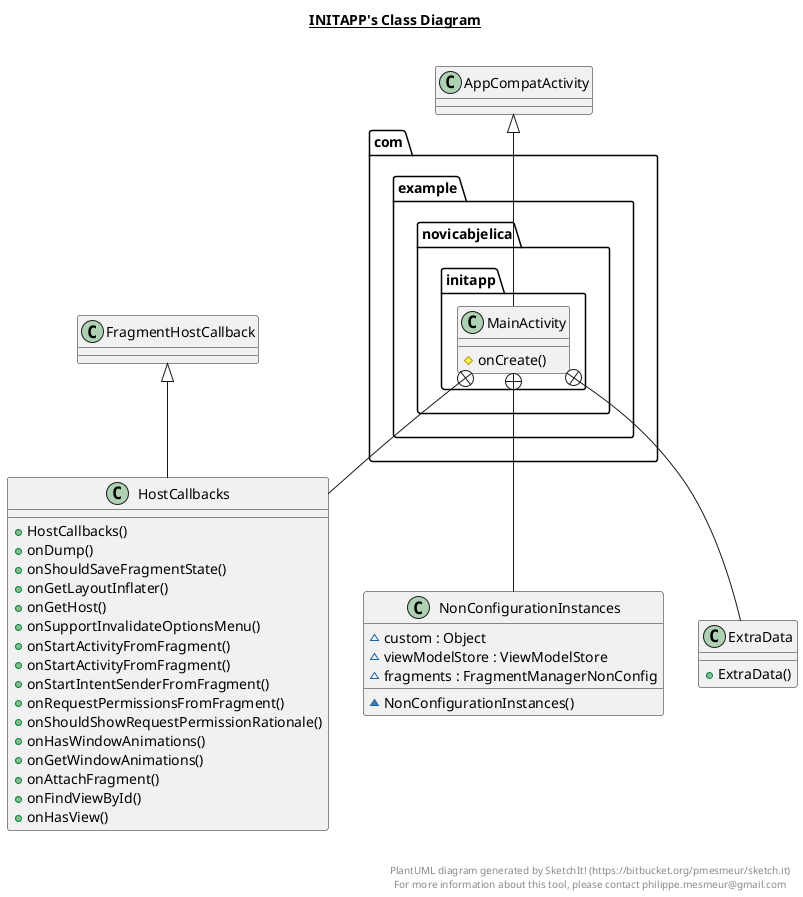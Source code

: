 @startuml

title __INITAPP's Class Diagram__\n

  package com.example.novicabjelica.initapp {
    class MainActivity {
        # onCreate()
    }
  }
  

  class HostCallbacks {
      + HostCallbacks()
      + onDump()
      + onShouldSaveFragmentState()
      + onGetLayoutInflater()
      + onGetHost()
      + onSupportInvalidateOptionsMenu()
      + onStartActivityFromFragment()
      + onStartActivityFromFragment()
      + onStartIntentSenderFromFragment()
      + onRequestPermissionsFromFragment()
      + onShouldShowRequestPermissionRationale()
      + onHasWindowAnimations()
      + onGetWindowAnimations()
      + onAttachFragment()
      + onFindViewById()
      + onHasView()
  }
  

  class NonConfigurationInstances {
      ~ custom : Object
      ~ viewModelStore : ViewModelStore
      ~ fragments : FragmentManagerNonConfig
      ~ NonConfigurationInstances()
  }
  

  class ExtraData {
      + ExtraData()
  }
  

  MainActivity -up-|> AppCompatActivity
  MainActivity +-down- HostCallbacks
  MainActivity +-down- NonConfigurationInstances
  MainActivity +-down- ExtraData
  HostCallbacks -up-|> FragmentHostCallback


right footer


PlantUML diagram generated by SketchIt! (https://bitbucket.org/pmesmeur/sketch.it)
For more information about this tool, please contact philippe.mesmeur@gmail.com
endfooter

@enduml
